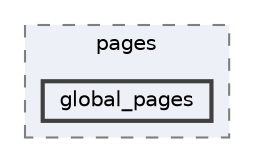 digraph "resources/views/backend/site_super_admin/tenant_domain/pages/global_pages"
{
 // LATEX_PDF_SIZE
  bgcolor="transparent";
  edge [fontname=Helvetica,fontsize=10,labelfontname=Helvetica,labelfontsize=10];
  node [fontname=Helvetica,fontsize=10,shape=box,height=0.2,width=0.4];
  compound=true
  subgraph clusterdir_dc8733d25649e5e531f3e34eabe4eb3e {
    graph [ bgcolor="#edf0f7", pencolor="grey50", label="pages", fontname=Helvetica,fontsize=10 style="filled,dashed", URL="dir_dc8733d25649e5e531f3e34eabe4eb3e.html",tooltip=""]
  dir_d863fcfe0bbda8da8f8d27d43cabd3a3 [label="global_pages", fillcolor="#edf0f7", color="grey25", style="filled,bold", URL="dir_d863fcfe0bbda8da8f8d27d43cabd3a3.html",tooltip=""];
  }
}
